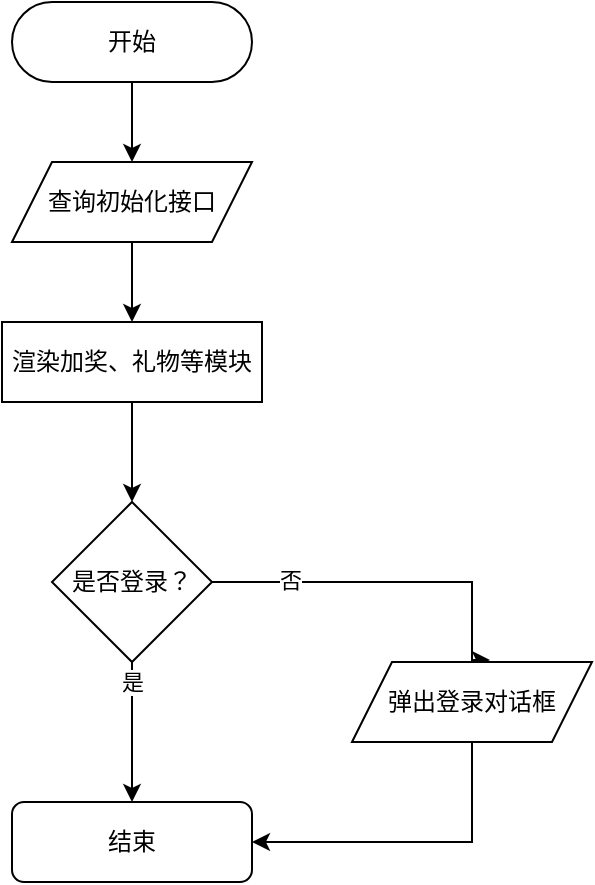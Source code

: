 <mxfile version="13.6.9" type="github"><diagram id="C5RBs43oDa-KdzZeNtuy" name="Page-1"><mxGraphModel dx="1420" dy="802" grid="1" gridSize="10" guides="1" tooltips="1" connect="1" arrows="1" fold="1" page="1" pageScale="1" pageWidth="827" pageHeight="1169" math="0" shadow="0"><root><mxCell id="WIyWlLk6GJQsqaUBKTNV-0"/><mxCell id="WIyWlLk6GJQsqaUBKTNV-1" parent="WIyWlLk6GJQsqaUBKTNV-0"/><mxCell id="irkeP1nzEJWvi45wYoaN-8" style="edgeStyle=orthogonalEdgeStyle;rounded=0;orthogonalLoop=1;jettySize=auto;html=1;exitX=0.5;exitY=1;exitDx=0;exitDy=0;entryX=0.5;entryY=0;entryDx=0;entryDy=0;" edge="1" parent="WIyWlLk6GJQsqaUBKTNV-1" source="irkeP1nzEJWvi45wYoaN-1" target="irkeP1nzEJWvi45wYoaN-2"><mxGeometry relative="1" as="geometry"/></mxCell><mxCell id="irkeP1nzEJWvi45wYoaN-1" value="开始" style="rounded=1;whiteSpace=wrap;html=1;fontSize=12;glass=0;strokeWidth=1;shadow=0;arcSize=50;" vertex="1" parent="WIyWlLk6GJQsqaUBKTNV-1"><mxGeometry x="165" y="230" width="120" height="40" as="geometry"/></mxCell><mxCell id="irkeP1nzEJWvi45wYoaN-9" style="edgeStyle=orthogonalEdgeStyle;rounded=0;orthogonalLoop=1;jettySize=auto;html=1;exitX=0.5;exitY=1;exitDx=0;exitDy=0;entryX=0.5;entryY=0;entryDx=0;entryDy=0;" edge="1" parent="WIyWlLk6GJQsqaUBKTNV-1" source="irkeP1nzEJWvi45wYoaN-2" target="irkeP1nzEJWvi45wYoaN-5"><mxGeometry relative="1" as="geometry"/></mxCell><mxCell id="irkeP1nzEJWvi45wYoaN-2" value="查询初始化接口" style="shape=parallelogram;perimeter=parallelogramPerimeter;whiteSpace=wrap;html=1;fixedSize=1;" vertex="1" parent="WIyWlLk6GJQsqaUBKTNV-1"><mxGeometry x="165" y="310" width="120" height="40" as="geometry"/></mxCell><mxCell id="irkeP1nzEJWvi45wYoaN-12" style="edgeStyle=orthogonalEdgeStyle;rounded=0;orthogonalLoop=1;jettySize=auto;html=1;exitX=0.5;exitY=1;exitDx=0;exitDy=0;entryX=0.5;entryY=0;entryDx=0;entryDy=0;" edge="1" parent="WIyWlLk6GJQsqaUBKTNV-1" source="irkeP1nzEJWvi45wYoaN-3" target="irkeP1nzEJWvi45wYoaN-6"><mxGeometry relative="1" as="geometry"/></mxCell><mxCell id="irkeP1nzEJWvi45wYoaN-16" value="是" style="edgeLabel;html=1;align=center;verticalAlign=middle;resizable=0;points=[];" vertex="1" connectable="0" parent="irkeP1nzEJWvi45wYoaN-12"><mxGeometry x="-0.714" relative="1" as="geometry"><mxPoint as="offset"/></mxGeometry></mxCell><mxCell id="irkeP1nzEJWvi45wYoaN-13" style="edgeStyle=orthogonalEdgeStyle;rounded=0;orthogonalLoop=1;jettySize=auto;html=1;exitX=1;exitY=0.5;exitDx=0;exitDy=0;entryX=0.575;entryY=-0.025;entryDx=0;entryDy=0;entryPerimeter=0;" edge="1" parent="WIyWlLk6GJQsqaUBKTNV-1" source="irkeP1nzEJWvi45wYoaN-3" target="irkeP1nzEJWvi45wYoaN-4"><mxGeometry relative="1" as="geometry"><Array as="points"><mxPoint x="395" y="520"/><mxPoint x="395" y="559"/></Array></mxGeometry></mxCell><mxCell id="irkeP1nzEJWvi45wYoaN-15" value="否" style="edgeLabel;html=1;align=center;verticalAlign=middle;resizable=0;points=[];" vertex="1" connectable="0" parent="irkeP1nzEJWvi45wYoaN-13"><mxGeometry x="-0.562" y="1" relative="1" as="geometry"><mxPoint as="offset"/></mxGeometry></mxCell><mxCell id="irkeP1nzEJWvi45wYoaN-3" value="是否登录？" style="rhombus;whiteSpace=wrap;html=1;" vertex="1" parent="WIyWlLk6GJQsqaUBKTNV-1"><mxGeometry x="185" y="480" width="80" height="80" as="geometry"/></mxCell><mxCell id="irkeP1nzEJWvi45wYoaN-14" style="edgeStyle=orthogonalEdgeStyle;rounded=0;orthogonalLoop=1;jettySize=auto;html=1;exitX=0.5;exitY=1;exitDx=0;exitDy=0;entryX=1;entryY=0.5;entryDx=0;entryDy=0;" edge="1" parent="WIyWlLk6GJQsqaUBKTNV-1" source="irkeP1nzEJWvi45wYoaN-4" target="irkeP1nzEJWvi45wYoaN-6"><mxGeometry relative="1" as="geometry"/></mxCell><mxCell id="irkeP1nzEJWvi45wYoaN-4" value="弹出登录对话框" style="shape=parallelogram;perimeter=parallelogramPerimeter;whiteSpace=wrap;html=1;fixedSize=1;" vertex="1" parent="WIyWlLk6GJQsqaUBKTNV-1"><mxGeometry x="335" y="560" width="120" height="40" as="geometry"/></mxCell><mxCell id="irkeP1nzEJWvi45wYoaN-10" style="edgeStyle=orthogonalEdgeStyle;rounded=0;orthogonalLoop=1;jettySize=auto;html=1;exitX=0.5;exitY=1;exitDx=0;exitDy=0;entryX=0.5;entryY=0;entryDx=0;entryDy=0;" edge="1" parent="WIyWlLk6GJQsqaUBKTNV-1" source="irkeP1nzEJWvi45wYoaN-5" target="irkeP1nzEJWvi45wYoaN-3"><mxGeometry relative="1" as="geometry"/></mxCell><mxCell id="irkeP1nzEJWvi45wYoaN-5" value="渲染加奖、礼物等模块" style="rounded=0;whiteSpace=wrap;html=1;" vertex="1" parent="WIyWlLk6GJQsqaUBKTNV-1"><mxGeometry x="160" y="390" width="130" height="40" as="geometry"/></mxCell><mxCell id="irkeP1nzEJWvi45wYoaN-6" value="结束" style="rounded=1;whiteSpace=wrap;html=1;" vertex="1" parent="WIyWlLk6GJQsqaUBKTNV-1"><mxGeometry x="165" y="630" width="120" height="40" as="geometry"/></mxCell></root></mxGraphModel></diagram></mxfile>